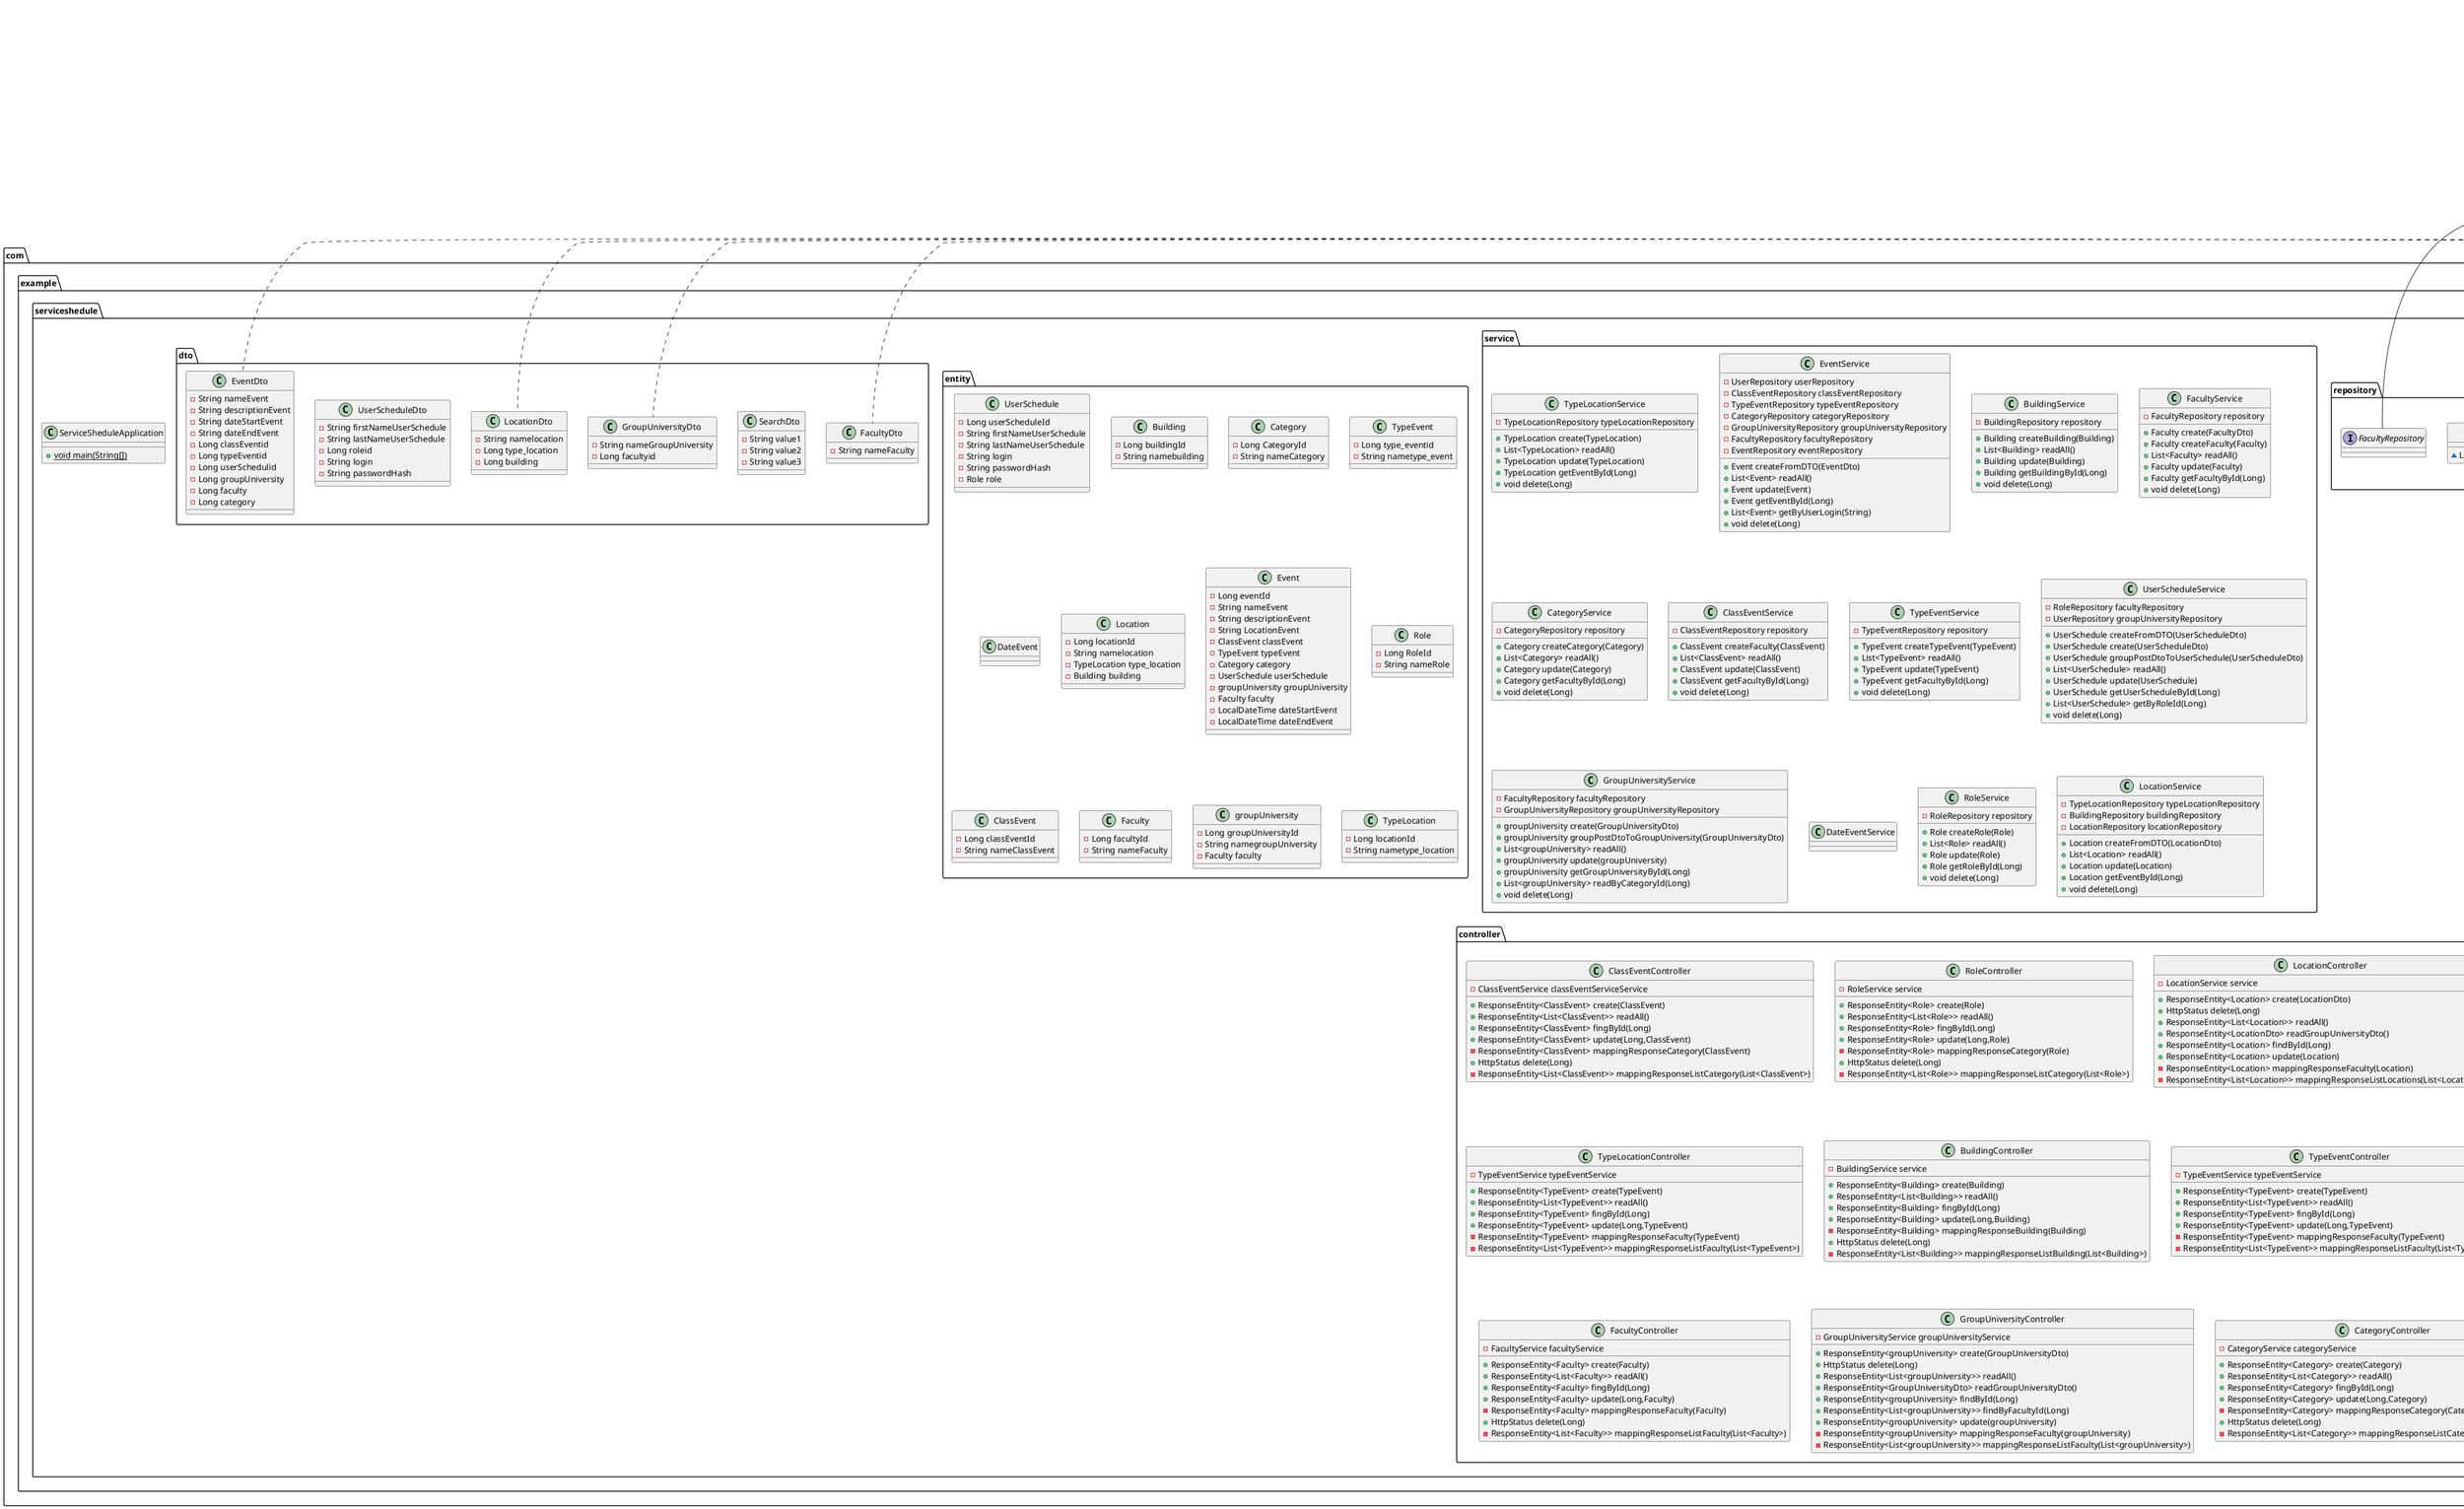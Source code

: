@startuml
interface com.example.serviceshedule.repository.TypeLocationRepository {
}
class com.example.serviceshedule.service.TypeLocationService {
- TypeLocationRepository typeLocationRepository
+ TypeLocation create(TypeLocation)
+ List<TypeLocation> readAll()
+ TypeLocation update(TypeLocation)
+ TypeLocation getEventById(Long)
+ void delete(Long)
}
class com.example.serviceshedule.entity.UserSсhedule {
- Long userScheduleId
- String firstNameUserSchedule
- String lastNameUserSchedule
- String login
- String passwordHash
- Role role
}
class com.example.serviceshedule.service.EventService {
- UserRepository userRepository
- ClassEventRepository classEventRepository
- TypeEventRepository typeEventRepository
- CategoryRepository categoryRepository
- GroupUniversityRepository groupUniversityRepository
- FacultyRepository facultyRepository
- EventRepository eventRepository
+ Event createFromDTO(EventDto)
+ List<Event> readAll()
+ Event update(Event)
+ Event getEventById(Long)
+ List<Event> getByUserLogin(String)
+ void delete(Long)
}
class com.example.serviceshedule.entity.Building {
- Long buildingId
- String namebuilding
}
class com.example.serviceshedule.controller.ClassEventController {
- ClassEventService classEventServiceService
+ ResponseEntity<ClassEvent> create(ClassEvent)
+ ResponseEntity<List<ClassEvent>> readAll()
+ ResponseEntity<ClassEvent> fingById(Long)
+ ResponseEntity<ClassEvent> update(Long,ClassEvent)
- ResponseEntity<ClassEvent> mappingResponseCategory(ClassEvent)
+ HttpStatus delete(Long)
- ResponseEntity<List<ClassEvent>> mappingResponseListCategory(List<ClassEvent>)
}
interface com.example.serviceshedule.repository.LocationRepository {
~ List<Location> findByType(Long)
~ List<Location> findByBuilding(Long)
}
class com.example.serviceshedule.entity.Category {
- Long CategoryId
- String nameCategory
}
class com.example.serviceshedule.controller.RoleController {
- RoleService service
+ ResponseEntity<Role> create(Role)
+ ResponseEntity<List<Role>> readAll()
+ ResponseEntity<Role> fingById(Long)
+ ResponseEntity<Role> update(Long,Role)
- ResponseEntity<Role> mappingResponseCategory(Role)
+ HttpStatus delete(Long)
- ResponseEntity<List<Role>> mappingResponseListCategory(List<Role>)
}
class com.example.serviceshedule.controller.LocationController {
- LocationService service
+ ResponseEntity<Location> create(LocationDto)
+ HttpStatus delete(Long)
+ ResponseEntity<List<Location>> readAll()
+ ResponseEntity<LocationDto> readGroupUniversityDto()
+ ResponseEntity<Location> findById(Long)
+ ResponseEntity<Location> update(Location)
- ResponseEntity<Location> mappingResponseFaculty(Location)
- ResponseEntity<List<Location>> mappingResponseListLocations(List<Location>)
}
interface com.example.serviceshedule.repository.TypeEventRepository {
}
class com.example.serviceshedule.service.BuildingService {
- BuildingRepository repository
+ Building createBuilding(Building)
+ List<Building> readAll()
+ Building update(Building)
+ Building getBuildingById(Long)
+ void delete(Long)
}
class com.example.serviceshedule.controller.EventController {
- EventService service
+ ResponseEntity<Event> create(EventDto)
+ HttpStatus delete(Long)
+ ResponseEntity<List<Event>> readAll()
+ ResponseEntity<EventDto> readGroupUniversityDto()
+ ResponseEntity<Event> findById(Long)
+ ResponseEntity<List<Event>> findByUserLogin(String)
+ ResponseEntity<Event> update(Event)
- ResponseEntity<Event> mappingResponseFaculty(Event)
- ResponseEntity<List<Event>> mappingResponseListFaculty(List<Event>)
}
interface com.example.serviceshedule.repository.BuildingRepository {
}
class com.example.serviceshedule.controller.TypeLocationController {
- TypeEventService typeEventService
+ ResponseEntity<TypeEvent> create(TypeEvent)
+ ResponseEntity<List<TypeEvent>> readAll()
+ ResponseEntity<TypeEvent> fingById(Long)
+ ResponseEntity<TypeEvent> update(Long,TypeEvent)
- ResponseEntity<TypeEvent> mappingResponseFaculty(TypeEvent)
- ResponseEntity<List<TypeEvent>> mappingResponseListFaculty(List<TypeEvent>)
}
class com.example.serviceshedule.entity.TypeEvent {
- Long type_eventid
- String nametype_event
}
interface com.example.serviceshedule.repository.UserRepository {
~ List<UserSсhedule> findByRole(Long)
}
class com.example.serviceshedule.controller.BuildingController {
- BuildingService service
+ ResponseEntity<Building> create(Building)
+ ResponseEntity<List<Building>> readAll()
+ ResponseEntity<Building> fingById(Long)
+ ResponseEntity<Building> update(Long,Building)
- ResponseEntity<Building> mappingResponseBuilding(Building)
+ HttpStatus delete(Long)
- ResponseEntity<List<Building>> mappingResponseListBuilding(List<Building>)
}
class com.example.serviceshedule.entity.DateEvent {
}
class com.example.serviceshedule.dto.FacultyDto {
- String nameFaculty
}
class com.example.serviceshedule.controller.TypeEventController {
- TypeEventService typeEventService
+ ResponseEntity<TypeEvent> create(TypeEvent)
+ ResponseEntity<List<TypeEvent>> readAll()
+ ResponseEntity<TypeEvent> fingById(Long)
+ ResponseEntity<TypeEvent> update(Long,TypeEvent)
- ResponseEntity<TypeEvent> mappingResponseFaculty(TypeEvent)
- ResponseEntity<List<TypeEvent>> mappingResponseListFaculty(List<TypeEvent>)
}
class com.example.serviceshedule.dto.SearchDto {
- String value1
- String value2
- String value3
}
class com.example.serviceshedule.controller.UserScheduleController {
- UserScheduleService groupUniversityService
+ ResponseEntity<UserSсhedule> create(UserScheduleDto)
+ HttpStatus delete(Long)
+ ResponseEntity<List<UserSсhedule>> readAll()
+ ResponseEntity<UserScheduleDto> readGroupUniversityDto()
+ ResponseEntity<UserSсhedule> findById(Long)
+ ResponseEntity<List<UserSсhedule>> findByFacultyId(Long)
+ ResponseEntity<UserSсhedule> update(UserSсhedule)
- ResponseEntity<UserSсhedule> mappingResponseFaculty(UserSсhedule)
- ResponseEntity<List<UserSсhedule>> mappingResponseListFaculty(List<UserSсhedule>)
}
class com.example.serviceshedule.dto.GroupUniversityDto {
- String nameGroupUniversity
- Long facultyid
}
class com.example.serviceshedule.entity.Location {
- Long locationId
- String namelocation
- TypeLocation type_location
- Building building
}
class com.example.serviceshedule.controller.FacultyController {
- FacultyService facultyService
+ ResponseEntity<Faculty> create(Faculty)
+ ResponseEntity<List<Faculty>> readAll()
+ ResponseEntity<Faculty> fingById(Long)
+ ResponseEntity<Faculty> update(Long,Faculty)
- ResponseEntity<Faculty> mappingResponseFaculty(Faculty)
+ HttpStatus delete(Long)
- ResponseEntity<List<Faculty>> mappingResponseListFaculty(List<Faculty>)
}
class com.example.serviceshedule.controller.GroupUniversityController {
- GroupUniversityService groupUniversityService
+ ResponseEntity<groupUniversity> create(GroupUniversityDto)
+ HttpStatus delete(Long)
+ ResponseEntity<List<groupUniversity>> readAll()
+ ResponseEntity<GroupUniversityDto> readGroupUniversityDto()
+ ResponseEntity<groupUniversity> findById(Long)
+ ResponseEntity<List<groupUniversity>> findByFacultyId(Long)
+ ResponseEntity<groupUniversity> update(groupUniversity)
- ResponseEntity<groupUniversity> mappingResponseFaculty(groupUniversity)
- ResponseEntity<List<groupUniversity>> mappingResponseListFaculty(List<groupUniversity>)
}
class com.example.serviceshedule.entity.Event {
- Long eventId
- String nameEvent
- String descriptionEvent
- String LocationEvent
- ClassEvent classEvent
- TypeEvent typeEvent
- Category category
- UserSсhedule userSсhedule
- groupUniversity groupUniversity
- Faculty faculty
- LocalDateTime dateStartEvent
- LocalDateTime dateEndEvent
}
class com.example.serviceshedule.entity.Role {
- Long RoleId
- String nameRole
}
class com.example.serviceshedule.service.FacultyService {
- FacultyRepository repository
+ Faculty create(FacultyDto)
+ Faculty createFaculty(Faculty)
+ List<Faculty> readAll()
+ Faculty update(Faculty)
+ Faculty getFacultyById(Long)
+ void delete(Long)
}
class com.example.serviceshedule.service.CategoryService {
- CategoryRepository repository
+ Category createCategory(Category)
+ List<Category> readAll()
+ Category update(Category)
+ Category getFacultyById(Long)
+ void delete(Long)
}
class com.example.serviceshedule.entity.ClassEvent {
- Long classEventId
- String nameClassEvent
}
class com.example.serviceshedule.service.ClassEventService {
- ClassEventRepository repository
+ ClassEvent createFaculty(ClassEvent)
+ List<ClassEvent> readAll()
+ ClassEvent update(ClassEvent)
+ ClassEvent getFacultyById(Long)
+ void delete(Long)
}
class com.example.serviceshedule.dto.LocationDto {
- String namelocation
- Long type_location
- Long building
}
class com.example.serviceshedule.controller.CategoryController {
- CategoryService categoryService
+ ResponseEntity<Category> create(Category)
+ ResponseEntity<List<Category>> readAll()
+ ResponseEntity<Category> fingById(Long)
+ ResponseEntity<Category> update(Long,Category)
- ResponseEntity<Category> mappingResponseCategory(Category)
+ HttpStatus delete(Long)
- ResponseEntity<List<Category>> mappingResponseListCategory(List<Category>)
}
class com.example.serviceshedule.service.TypeEventService {
- TypeEventRepository repository
+ TypeEvent createTypeEvent(TypeEvent)
+ List<TypeEvent> readAll()
+ TypeEvent update(TypeEvent)
+ TypeEvent getFacultyById(Long)
+ void delete(Long)
}
interface com.example.serviceshedule.repository.RoleRepository {
}
interface com.example.serviceshedule.repository.EventRepository {
~ List<Event> findByTypeEvent(Long)
~ List<Event> findByClassEvent(Long)
~ List<Event> findByUserSсhedule(Long)
~ List<Event> getByUserLogin(String)
}
class com.example.serviceshedule.dto.UserScheduleDto {
- String firstNameUserSchedule
- String lastNameUserSchedule
- Long roleid
- String login
- String passwordHash
}
class com.example.serviceshedule.ServiceSheduleApplication {
+ {static} void main(String[])
}
interface com.example.serviceshedule.repository.ClassEventRepository {
}
class com.example.serviceshedule.service.UserScheduleService {
- RoleRepository facultyRepository
- UserRepository groupUniversityRepository
+ UserSсhedule createFromDTO(UserScheduleDto)
+ UserSсhedule create(UserScheduleDto)
+ UserSсhedule groupPostDtoToUserSchedule(UserScheduleDto)
+ List<UserSсhedule> readAll()
+ UserSсhedule update(UserSсhedule)
+ UserSсhedule getUserScheduleById(Long)
+ List<UserSсhedule> getByRoleId(Long)
+ void delete(Long)
}
interface com.example.serviceshedule.repository.CategoryRepository {
}
class com.example.serviceshedule.entity.Faculty {
- Long facultyId
- String nameFaculty
}
interface com.example.serviceshedule.repository.GroupUniversityRepository {
~ List<groupUniversity> findByFaculty(Long)
}
class com.example.serviceshedule.service.GroupUniversityService {
- FacultyRepository facultyRepository
- GroupUniversityRepository groupUniversityRepository
+ groupUniversity create(GroupUniversityDto)
+ groupUniversity groupPostDtoToGroupUniversity(GroupUniversityDto)
+ List<groupUniversity> readAll()
+ groupUniversity update(groupUniversity)
+ groupUniversity getGroupUniversityById(Long)
+ List<groupUniversity> readByCategoryId(Long)
+ void delete(Long)
}
interface com.example.serviceshedule.repository.FacultyRepository {
}
class com.example.serviceshedule.dto.EventDto {
- String nameEvent
- String descriptionEvent
- String dateStartEvent
- String dateEndEvent
- Long classEventid
- Long typeEventid
- Long userSсhedulid
- Long groupUniversity
- Long faculty
- Long category
}
class com.example.serviceshedule.service.DateEventService {
}
class com.example.serviceshedule.service.RoleService {
- RoleRepository repository
+ Role createRole(Role)
+ List<Role> readAll()
+ Role update(Role)
+ Role getRoleById(Long)
+ void delete(Long)
}
class com.example.serviceshedule.service.LocationService {
- TypeLocationRepository typeLocationRepository
- BuildingRepository buildingRepository
- LocationRepository locationRepository
+ Location createFromDTO(LocationDto)
+ List<Location> readAll()
+ Location update(Location)
+ Location getEventById(Long)
+ void delete(Long)
}
class com.example.serviceshedule.entity.groupUniversity {
- Long groupUniversityId
- String namegroupUniversity
- Faculty faculty
}
class com.example.serviceshedule.entity.TypeLocation {
- Long locationId
- String nametype_location
}


org.springframework.data.jpa.repository.JpaRepository <|-- com.example.serviceshedule.repository.TypeLocationRepository
org.springframework.data.jpa.repository.JpaRepository <|-- com.example.serviceshedule.repository.LocationRepository
org.springframework.data.jpa.repository.JpaRepository <|-- com.example.serviceshedule.repository.TypeEventRepository
org.springframework.data.jpa.repository.JpaRepository <|-- com.example.serviceshedule.repository.BuildingRepository
org.springframework.data.jpa.repository.JpaRepository <|-- com.example.serviceshedule.repository.UserRepository
java.io.Serializable <|.. com.example.serviceshedule.dto.FacultyDto
java.io.Serializable <|.. com.example.serviceshedule.dto.GroupUniversityDto
java.io.Serializable <|.. com.example.serviceshedule.dto.LocationDto
org.springframework.data.jpa.repository.JpaRepository <|-- com.example.serviceshedule.repository.RoleRepository
org.springframework.data.jpa.repository.JpaRepository <|-- com.example.serviceshedule.repository.EventRepository
org.springframework.data.jpa.repository.JpaRepository <|-- com.example.serviceshedule.repository.ClassEventRepository
org.springframework.data.jpa.repository.JpaRepository <|-- com.example.serviceshedule.repository.CategoryRepository
org.springframework.data.jpa.repository.JpaRepository <|-- com.example.serviceshedule.repository.GroupUniversityRepository
org.springframework.data.jpa.repository.JpaRepository <|-- com.example.serviceshedule.repository.FacultyRepository
java.io.Serializable <|.. com.example.serviceshedule.dto.EventDto
@enduml